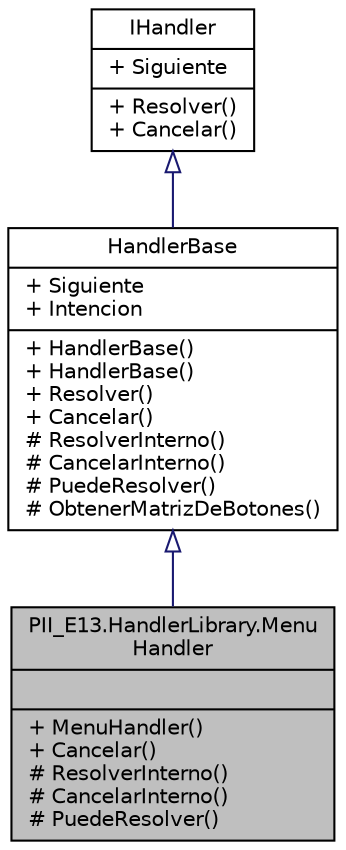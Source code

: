 digraph "PII_E13.HandlerLibrary.MenuHandler"
{
 // INTERACTIVE_SVG=YES
 // LATEX_PDF_SIZE
  edge [fontname="Helvetica",fontsize="10",labelfontname="Helvetica",labelfontsize="10"];
  node [fontname="Helvetica",fontsize="10",shape=record];
  Node1 [label="{PII_E13.HandlerLibrary.Menu\lHandler\n||+ MenuHandler()\l+ Cancelar()\l# ResolverInterno()\l# CancelarInterno()\l# PuedeResolver()\l}",height=0.2,width=0.4,color="black", fillcolor="grey75", style="filled", fontcolor="black",tooltip="Handler encargado de procesar el registro de una empresa."];
  Node2 -> Node1 [dir="back",color="midnightblue",fontsize="10",style="solid",arrowtail="onormal",fontname="Helvetica"];
  Node2 [label="{HandlerBase\n|+ Siguiente\l+ Intencion\l|+ HandlerBase()\l+ HandlerBase()\l+ Resolver()\l+ Cancelar()\l# ResolverInterno()\l# CancelarInterno()\l# PuedeResolver()\l# ObtenerMatrizDeBotones()\l}",height=0.2,width=0.4,color="black", fillcolor="white", style="filled",URL="$classPII__E13_1_1HandlerLibrary_1_1HandlerBase.html",tooltip="Clase base para implementar el patrón Chain of Responsibility. En ese patrón se pasa un mensaje a tra..."];
  Node3 -> Node2 [dir="back",color="midnightblue",fontsize="10",style="solid",arrowtail="onormal",fontname="Helvetica"];
  Node3 [label="{IHandler\n|+ Siguiente\l|+ Resolver()\l+ Cancelar()\l}",height=0.2,width=0.4,color="black", fillcolor="white", style="filled",URL="$interfacePII__E13_1_1HandlerLibrary_1_1IHandler.html",tooltip="Interfaz para implementar el patrón Chain of Responsibility. En ese patrón se pasa un mensaje a travé..."];
}
